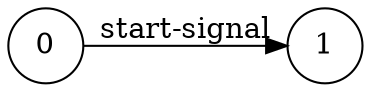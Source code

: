 digraph G {
  graph [rankdir="LR" ranksep=0];
  node [fixedsize=true width=0.5];
  0 [color="black" fillcolor="white" shape="circle" style="filled"];
  1 [color="black" fillcolor="white" shape="circle" style="filled"];
  0 -> 1 [label="start-signal"];
}
